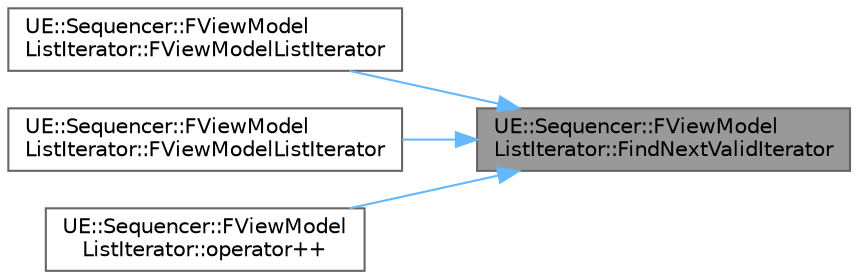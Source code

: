 digraph "UE::Sequencer::FViewModelListIterator::FindNextValidIterator"
{
 // INTERACTIVE_SVG=YES
 // LATEX_PDF_SIZE
  bgcolor="transparent";
  edge [fontname=Helvetica,fontsize=10,labelfontname=Helvetica,labelfontsize=10];
  node [fontname=Helvetica,fontsize=10,shape=box,height=0.2,width=0.4];
  rankdir="RL";
  Node1 [id="Node000001",label="UE::Sequencer::FViewModel\lListIterator::FindNextValidIterator",height=0.2,width=0.4,color="gray40", fillcolor="grey60", style="filled", fontcolor="black",tooltip=" "];
  Node1 -> Node2 [id="edge1_Node000001_Node000002",dir="back",color="steelblue1",style="solid",tooltip=" "];
  Node2 [id="Node000002",label="UE::Sequencer::FViewModel\lListIterator::FViewModelListIterator",height=0.2,width=0.4,color="grey40", fillcolor="white", style="filled",URL="$d0/d69/structUE_1_1Sequencer_1_1FViewModelListIterator.html#af7555d428566ff5903b935eaf6f4a307",tooltip=" "];
  Node1 -> Node3 [id="edge2_Node000001_Node000003",dir="back",color="steelblue1",style="solid",tooltip=" "];
  Node3 [id="Node000003",label="UE::Sequencer::FViewModel\lListIterator::FViewModelListIterator",height=0.2,width=0.4,color="grey40", fillcolor="white", style="filled",URL="$d0/d69/structUE_1_1Sequencer_1_1FViewModelListIterator.html#a538c5556ef268e50a156e34e9792c218",tooltip=" "];
  Node1 -> Node4 [id="edge3_Node000001_Node000004",dir="back",color="steelblue1",style="solid",tooltip=" "];
  Node4 [id="Node000004",label="UE::Sequencer::FViewModel\lListIterator::operator++",height=0.2,width=0.4,color="grey40", fillcolor="white", style="filled",URL="$d0/d69/structUE_1_1Sequencer_1_1FViewModelListIterator.html#a25781d6048126e69b904d3eb101fe35c",tooltip=" "];
}
